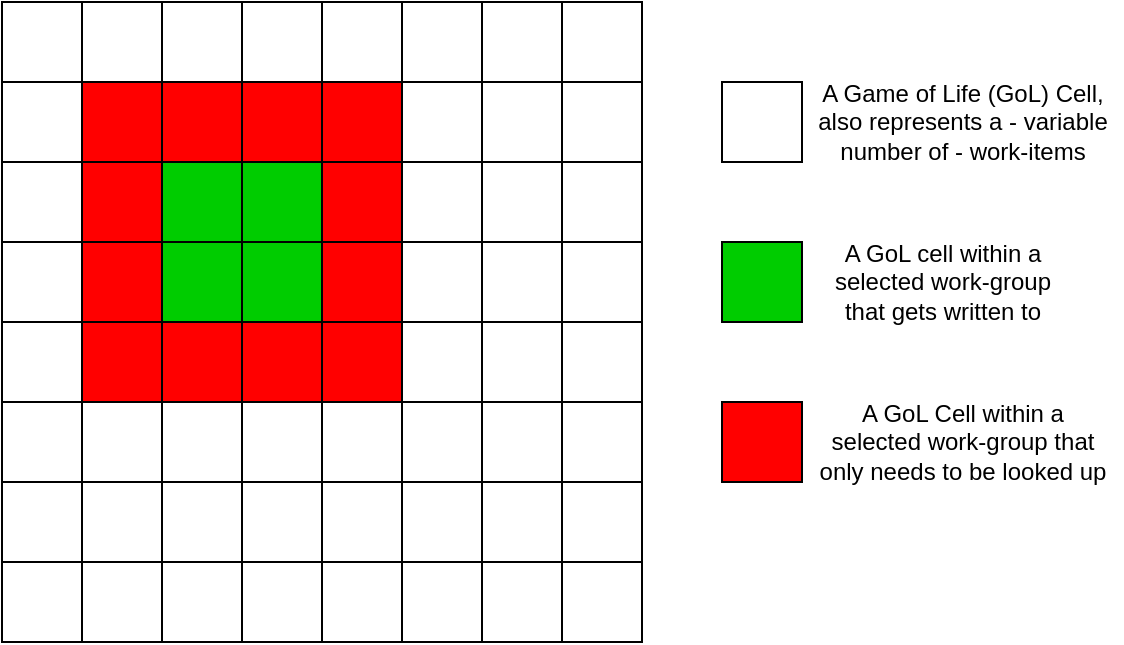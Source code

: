 <mxfile version="16.2.6" type="device"><diagram id="GDjIx8Ew1NalHU8ZQ4R0" name="Page-1"><mxGraphModel dx="369" dy="544" grid="1" gridSize="10" guides="1" tooltips="1" connect="1" arrows="1" fold="1" page="1" pageScale="1" pageWidth="850" pageHeight="1100" math="0" shadow="0"><root><mxCell id="0"/><mxCell id="1" parent="0"/><mxCell id="llrdeH2DzQqWeMRZzWyH-2" value="" style="swimlane;startSize=0;" vertex="1" parent="1"><mxGeometry x="200" y="360" width="320" height="320" as="geometry"/></mxCell><mxCell id="llrdeH2DzQqWeMRZzWyH-213" value="" style="whiteSpace=wrap;html=1;aspect=fixed;fillColor=#00CC00;gradientColor=none;" vertex="1" parent="llrdeH2DzQqWeMRZzWyH-2"><mxGeometry x="80" y="80" width="40" height="40" as="geometry"/></mxCell><mxCell id="llrdeH2DzQqWeMRZzWyH-214" value="" style="whiteSpace=wrap;html=1;aspect=fixed;fillColor=#00CC00;gradientColor=none;" vertex="1" parent="llrdeH2DzQqWeMRZzWyH-2"><mxGeometry x="120" y="80" width="40" height="40" as="geometry"/></mxCell><mxCell id="llrdeH2DzQqWeMRZzWyH-215" value="" style="whiteSpace=wrap;html=1;aspect=fixed;fillColor=#00CC00;gradientColor=none;" vertex="1" parent="llrdeH2DzQqWeMRZzWyH-2"><mxGeometry x="80" y="120" width="40" height="40" as="geometry"/></mxCell><mxCell id="llrdeH2DzQqWeMRZzWyH-216" value="" style="whiteSpace=wrap;html=1;aspect=fixed;fillColor=#00CC00;gradientColor=none;" vertex="1" parent="llrdeH2DzQqWeMRZzWyH-2"><mxGeometry x="120" y="120" width="40" height="40" as="geometry"/></mxCell><mxCell id="llrdeH2DzQqWeMRZzWyH-219" value="" style="whiteSpace=wrap;html=1;aspect=fixed;fillColor=#FF0000;gradientColor=none;" vertex="1" parent="llrdeH2DzQqWeMRZzWyH-2"><mxGeometry x="40" y="40" width="40" height="40" as="geometry"/></mxCell><mxCell id="llrdeH2DzQqWeMRZzWyH-220" value="" style="whiteSpace=wrap;html=1;aspect=fixed;fillColor=#FF0000;gradientColor=none;" vertex="1" parent="llrdeH2DzQqWeMRZzWyH-2"><mxGeometry x="80" y="40" width="40" height="40" as="geometry"/></mxCell><mxCell id="llrdeH2DzQqWeMRZzWyH-221" value="" style="whiteSpace=wrap;html=1;aspect=fixed;fillColor=#FF0000;gradientColor=none;" vertex="1" parent="llrdeH2DzQqWeMRZzWyH-2"><mxGeometry x="120" y="40" width="40" height="40" as="geometry"/></mxCell><mxCell id="llrdeH2DzQqWeMRZzWyH-222" value="" style="whiteSpace=wrap;html=1;aspect=fixed;fillColor=#FF0000;gradientColor=none;" vertex="1" parent="llrdeH2DzQqWeMRZzWyH-2"><mxGeometry x="160" y="40" width="40" height="40" as="geometry"/></mxCell><mxCell id="llrdeH2DzQqWeMRZzWyH-223" value="" style="whiteSpace=wrap;html=1;aspect=fixed;fillColor=#FF0000;gradientColor=none;" vertex="1" parent="llrdeH2DzQqWeMRZzWyH-2"><mxGeometry x="160" y="80" width="40" height="40" as="geometry"/></mxCell><mxCell id="llrdeH2DzQqWeMRZzWyH-224" value="" style="whiteSpace=wrap;html=1;aspect=fixed;fillColor=#FF0000;gradientColor=none;" vertex="1" parent="llrdeH2DzQqWeMRZzWyH-2"><mxGeometry x="160" y="120" width="40" height="40" as="geometry"/></mxCell><mxCell id="llrdeH2DzQqWeMRZzWyH-225" value="" style="whiteSpace=wrap;html=1;aspect=fixed;fillColor=#FF0000;gradientColor=none;" vertex="1" parent="llrdeH2DzQqWeMRZzWyH-2"><mxGeometry x="40" y="80" width="40" height="40" as="geometry"/></mxCell><mxCell id="llrdeH2DzQqWeMRZzWyH-226" value="" style="whiteSpace=wrap;html=1;aspect=fixed;fillColor=#FF0000;gradientColor=none;" vertex="1" parent="llrdeH2DzQqWeMRZzWyH-2"><mxGeometry x="40" y="120" width="40" height="40" as="geometry"/></mxCell><mxCell id="llrdeH2DzQqWeMRZzWyH-227" value="" style="whiteSpace=wrap;html=1;aspect=fixed;fillColor=#FF0000;gradientColor=none;" vertex="1" parent="llrdeH2DzQqWeMRZzWyH-2"><mxGeometry x="40" y="160" width="40" height="40" as="geometry"/></mxCell><mxCell id="llrdeH2DzQqWeMRZzWyH-228" value="" style="whiteSpace=wrap;html=1;aspect=fixed;fillColor=#FF0000;gradientColor=none;" vertex="1" parent="llrdeH2DzQqWeMRZzWyH-2"><mxGeometry x="80" y="160" width="40" height="40" as="geometry"/></mxCell><mxCell id="llrdeH2DzQqWeMRZzWyH-229" value="" style="whiteSpace=wrap;html=1;aspect=fixed;fillColor=#FF0000;gradientColor=none;" vertex="1" parent="llrdeH2DzQqWeMRZzWyH-2"><mxGeometry x="120" y="160" width="40" height="40" as="geometry"/></mxCell><mxCell id="llrdeH2DzQqWeMRZzWyH-230" value="" style="whiteSpace=wrap;html=1;aspect=fixed;fillColor=#FF0000;gradientColor=none;" vertex="1" parent="llrdeH2DzQqWeMRZzWyH-2"><mxGeometry x="160" y="160" width="40" height="40" as="geometry"/></mxCell><mxCell id="llrdeH2DzQqWeMRZzWyH-231" value="" style="whiteSpace=wrap;html=1;aspect=fixed;fillColor=#FFFFFF;gradientColor=none;" vertex="1" parent="llrdeH2DzQqWeMRZzWyH-2"><mxGeometry y="200" width="40" height="40" as="geometry"/></mxCell><mxCell id="llrdeH2DzQqWeMRZzWyH-232" value="" style="whiteSpace=wrap;html=1;aspect=fixed;fillColor=#FFFFFF;gradientColor=none;" vertex="1" parent="llrdeH2DzQqWeMRZzWyH-2"><mxGeometry x="40" y="200" width="40" height="40" as="geometry"/></mxCell><mxCell id="llrdeH2DzQqWeMRZzWyH-233" value="" style="whiteSpace=wrap;html=1;aspect=fixed;fillColor=#FFFFFF;gradientColor=none;" vertex="1" parent="llrdeH2DzQqWeMRZzWyH-2"><mxGeometry x="80" y="200" width="40" height="40" as="geometry"/></mxCell><mxCell id="llrdeH2DzQqWeMRZzWyH-234" value="" style="whiteSpace=wrap;html=1;aspect=fixed;fillColor=#FFFFFF;gradientColor=none;" vertex="1" parent="llrdeH2DzQqWeMRZzWyH-2"><mxGeometry x="120" y="200" width="40" height="40" as="geometry"/></mxCell><mxCell id="llrdeH2DzQqWeMRZzWyH-239" value="" style="whiteSpace=wrap;html=1;aspect=fixed;fillColor=#FFFFFF;gradientColor=none;" vertex="1" parent="llrdeH2DzQqWeMRZzWyH-2"><mxGeometry y="240" width="40" height="40" as="geometry"/></mxCell><mxCell id="llrdeH2DzQqWeMRZzWyH-240" value="" style="whiteSpace=wrap;html=1;aspect=fixed;fillColor=#FFFFFF;gradientColor=none;" vertex="1" parent="llrdeH2DzQqWeMRZzWyH-2"><mxGeometry x="40" y="240" width="40" height="40" as="geometry"/></mxCell><mxCell id="llrdeH2DzQqWeMRZzWyH-241" value="" style="whiteSpace=wrap;html=1;aspect=fixed;fillColor=#FFFFFF;gradientColor=none;" vertex="1" parent="llrdeH2DzQqWeMRZzWyH-2"><mxGeometry x="80" y="240" width="40" height="40" as="geometry"/></mxCell><mxCell id="llrdeH2DzQqWeMRZzWyH-242" value="" style="whiteSpace=wrap;html=1;aspect=fixed;fillColor=#FFFFFF;gradientColor=none;" vertex="1" parent="llrdeH2DzQqWeMRZzWyH-2"><mxGeometry x="120" y="240" width="40" height="40" as="geometry"/></mxCell><mxCell id="llrdeH2DzQqWeMRZzWyH-243" value="" style="whiteSpace=wrap;html=1;aspect=fixed;fillColor=#FFFFFF;gradientColor=none;" vertex="1" parent="llrdeH2DzQqWeMRZzWyH-2"><mxGeometry x="160" y="240" width="40" height="40" as="geometry"/></mxCell><mxCell id="llrdeH2DzQqWeMRZzWyH-244" value="" style="whiteSpace=wrap;html=1;aspect=fixed;fillColor=#FFFFFF;gradientColor=none;" vertex="1" parent="llrdeH2DzQqWeMRZzWyH-2"><mxGeometry x="200" y="240" width="40" height="40" as="geometry"/></mxCell><mxCell id="llrdeH2DzQqWeMRZzWyH-245" value="" style="whiteSpace=wrap;html=1;aspect=fixed;fillColor=#FFFFFF;gradientColor=none;" vertex="1" parent="llrdeH2DzQqWeMRZzWyH-2"><mxGeometry x="240" y="240" width="40" height="40" as="geometry"/></mxCell><mxCell id="llrdeH2DzQqWeMRZzWyH-246" value="" style="whiteSpace=wrap;html=1;aspect=fixed;fillColor=#FFFFFF;gradientColor=none;" vertex="1" parent="llrdeH2DzQqWeMRZzWyH-2"><mxGeometry x="280" y="240" width="40" height="40" as="geometry"/></mxCell><mxCell id="llrdeH2DzQqWeMRZzWyH-247" value="" style="whiteSpace=wrap;html=1;aspect=fixed;fillColor=#FFFFFF;gradientColor=none;" vertex="1" parent="llrdeH2DzQqWeMRZzWyH-2"><mxGeometry y="280" width="40" height="40" as="geometry"/></mxCell><mxCell id="llrdeH2DzQqWeMRZzWyH-248" value="" style="whiteSpace=wrap;html=1;aspect=fixed;fillColor=#FFFFFF;gradientColor=none;" vertex="1" parent="llrdeH2DzQqWeMRZzWyH-2"><mxGeometry x="40" y="280" width="40" height="40" as="geometry"/></mxCell><mxCell id="llrdeH2DzQqWeMRZzWyH-249" value="" style="whiteSpace=wrap;html=1;aspect=fixed;fillColor=#FFFFFF;gradientColor=none;" vertex="1" parent="llrdeH2DzQqWeMRZzWyH-2"><mxGeometry x="80" y="280" width="40" height="40" as="geometry"/></mxCell><mxCell id="llrdeH2DzQqWeMRZzWyH-250" value="" style="whiteSpace=wrap;html=1;aspect=fixed;fillColor=#FFFFFF;gradientColor=none;" vertex="1" parent="llrdeH2DzQqWeMRZzWyH-2"><mxGeometry x="120" y="280" width="40" height="40" as="geometry"/></mxCell><mxCell id="llrdeH2DzQqWeMRZzWyH-251" value="" style="whiteSpace=wrap;html=1;aspect=fixed;fillColor=#FFFFFF;gradientColor=none;" vertex="1" parent="llrdeH2DzQqWeMRZzWyH-2"><mxGeometry x="160" y="280" width="40" height="40" as="geometry"/></mxCell><mxCell id="llrdeH2DzQqWeMRZzWyH-252" value="" style="whiteSpace=wrap;html=1;aspect=fixed;fillColor=#FFFFFF;gradientColor=none;" vertex="1" parent="llrdeH2DzQqWeMRZzWyH-2"><mxGeometry x="200" y="280" width="40" height="40" as="geometry"/></mxCell><mxCell id="llrdeH2DzQqWeMRZzWyH-253" value="" style="whiteSpace=wrap;html=1;aspect=fixed;fillColor=#FFFFFF;gradientColor=none;" vertex="1" parent="llrdeH2DzQqWeMRZzWyH-2"><mxGeometry x="240" y="280" width="40" height="40" as="geometry"/></mxCell><mxCell id="llrdeH2DzQqWeMRZzWyH-254" value="" style="whiteSpace=wrap;html=1;aspect=fixed;fillColor=#FFFFFF;gradientColor=none;" vertex="1" parent="llrdeH2DzQqWeMRZzWyH-2"><mxGeometry x="280" y="280" width="40" height="40" as="geometry"/></mxCell><mxCell id="llrdeH2DzQqWeMRZzWyH-255" value="" style="whiteSpace=wrap;html=1;aspect=fixed;fillColor=#FFFFFF;gradientColor=none;" vertex="1" parent="llrdeH2DzQqWeMRZzWyH-2"><mxGeometry width="40" height="40" as="geometry"/></mxCell><mxCell id="llrdeH2DzQqWeMRZzWyH-256" value="" style="whiteSpace=wrap;html=1;aspect=fixed;fillColor=#FFFFFF;gradientColor=none;" vertex="1" parent="llrdeH2DzQqWeMRZzWyH-2"><mxGeometry x="40" width="40" height="40" as="geometry"/></mxCell><mxCell id="llrdeH2DzQqWeMRZzWyH-257" value="" style="whiteSpace=wrap;html=1;aspect=fixed;fillColor=#FFFFFF;gradientColor=none;" vertex="1" parent="llrdeH2DzQqWeMRZzWyH-2"><mxGeometry x="80" width="40" height="40" as="geometry"/></mxCell><mxCell id="llrdeH2DzQqWeMRZzWyH-258" value="" style="whiteSpace=wrap;html=1;aspect=fixed;fillColor=#FFFFFF;gradientColor=none;" vertex="1" parent="llrdeH2DzQqWeMRZzWyH-2"><mxGeometry x="120" width="40" height="40" as="geometry"/></mxCell><mxCell id="llrdeH2DzQqWeMRZzWyH-259" value="" style="whiteSpace=wrap;html=1;aspect=fixed;fillColor=#FFFFFF;gradientColor=none;" vertex="1" parent="llrdeH2DzQqWeMRZzWyH-2"><mxGeometry x="160" width="40" height="40" as="geometry"/></mxCell><mxCell id="llrdeH2DzQqWeMRZzWyH-260" value="" style="whiteSpace=wrap;html=1;aspect=fixed;fillColor=#FFFFFF;gradientColor=none;" vertex="1" parent="llrdeH2DzQqWeMRZzWyH-2"><mxGeometry x="200" width="40" height="40" as="geometry"/></mxCell><mxCell id="llrdeH2DzQqWeMRZzWyH-261" value="" style="whiteSpace=wrap;html=1;aspect=fixed;fillColor=#FFFFFF;gradientColor=none;" vertex="1" parent="llrdeH2DzQqWeMRZzWyH-2"><mxGeometry x="240" width="40" height="40" as="geometry"/></mxCell><mxCell id="llrdeH2DzQqWeMRZzWyH-262" value="" style="whiteSpace=wrap;html=1;aspect=fixed;fillColor=#FFFFFF;gradientColor=none;" vertex="1" parent="llrdeH2DzQqWeMRZzWyH-2"><mxGeometry x="280" width="40" height="40" as="geometry"/></mxCell><mxCell id="llrdeH2DzQqWeMRZzWyH-263" value="" style="whiteSpace=wrap;html=1;aspect=fixed;fillColor=#FFFFFF;gradientColor=none;" vertex="1" parent="llrdeH2DzQqWeMRZzWyH-2"><mxGeometry x="200" y="40" width="40" height="40" as="geometry"/></mxCell><mxCell id="llrdeH2DzQqWeMRZzWyH-264" value="" style="whiteSpace=wrap;html=1;aspect=fixed;fillColor=#FFFFFF;gradientColor=none;" vertex="1" parent="llrdeH2DzQqWeMRZzWyH-2"><mxGeometry x="240" y="40" width="40" height="40" as="geometry"/></mxCell><mxCell id="llrdeH2DzQqWeMRZzWyH-265" value="" style="whiteSpace=wrap;html=1;aspect=fixed;fillColor=#FFFFFF;gradientColor=none;" vertex="1" parent="llrdeH2DzQqWeMRZzWyH-2"><mxGeometry x="280" y="40" width="40" height="40" as="geometry"/></mxCell><mxCell id="llrdeH2DzQqWeMRZzWyH-266" value="" style="whiteSpace=wrap;html=1;aspect=fixed;fillColor=#FFFFFF;gradientColor=none;" vertex="1" parent="llrdeH2DzQqWeMRZzWyH-2"><mxGeometry x="200" y="80" width="40" height="40" as="geometry"/></mxCell><mxCell id="llrdeH2DzQqWeMRZzWyH-267" value="" style="whiteSpace=wrap;html=1;aspect=fixed;fillColor=#FFFFFF;gradientColor=none;" vertex="1" parent="llrdeH2DzQqWeMRZzWyH-2"><mxGeometry x="240" y="80" width="40" height="40" as="geometry"/></mxCell><mxCell id="llrdeH2DzQqWeMRZzWyH-268" value="" style="whiteSpace=wrap;html=1;aspect=fixed;fillColor=#FFFFFF;gradientColor=none;" vertex="1" parent="llrdeH2DzQqWeMRZzWyH-2"><mxGeometry x="280" y="80" width="40" height="40" as="geometry"/></mxCell><mxCell id="llrdeH2DzQqWeMRZzWyH-269" value="" style="whiteSpace=wrap;html=1;aspect=fixed;fillColor=#FFFFFF;gradientColor=none;" vertex="1" parent="llrdeH2DzQqWeMRZzWyH-2"><mxGeometry x="200" y="120" width="40" height="40" as="geometry"/></mxCell><mxCell id="llrdeH2DzQqWeMRZzWyH-270" value="" style="whiteSpace=wrap;html=1;aspect=fixed;fillColor=#FFFFFF;gradientColor=none;" vertex="1" parent="llrdeH2DzQqWeMRZzWyH-2"><mxGeometry x="240" y="120" width="40" height="40" as="geometry"/></mxCell><mxCell id="llrdeH2DzQqWeMRZzWyH-271" value="" style="whiteSpace=wrap;html=1;aspect=fixed;fillColor=#FFFFFF;gradientColor=none;" vertex="1" parent="llrdeH2DzQqWeMRZzWyH-2"><mxGeometry x="280" y="120" width="40" height="40" as="geometry"/></mxCell><mxCell id="llrdeH2DzQqWeMRZzWyH-272" value="" style="whiteSpace=wrap;html=1;aspect=fixed;fillColor=#FFFFFF;gradientColor=none;" vertex="1" parent="llrdeH2DzQqWeMRZzWyH-2"><mxGeometry x="200" y="160" width="40" height="40" as="geometry"/></mxCell><mxCell id="llrdeH2DzQqWeMRZzWyH-273" value="" style="whiteSpace=wrap;html=1;aspect=fixed;fillColor=#FFFFFF;gradientColor=none;" vertex="1" parent="llrdeH2DzQqWeMRZzWyH-2"><mxGeometry x="240" y="160" width="40" height="40" as="geometry"/></mxCell><mxCell id="llrdeH2DzQqWeMRZzWyH-274" value="" style="whiteSpace=wrap;html=1;aspect=fixed;fillColor=#FFFFFF;gradientColor=none;" vertex="1" parent="llrdeH2DzQqWeMRZzWyH-2"><mxGeometry x="280" y="160" width="40" height="40" as="geometry"/></mxCell><mxCell id="llrdeH2DzQqWeMRZzWyH-275" value="" style="whiteSpace=wrap;html=1;aspect=fixed;fillColor=#FFFFFF;gradientColor=none;" vertex="1" parent="llrdeH2DzQqWeMRZzWyH-2"><mxGeometry y="40" width="40" height="40" as="geometry"/></mxCell><mxCell id="llrdeH2DzQqWeMRZzWyH-276" value="" style="whiteSpace=wrap;html=1;aspect=fixed;fillColor=#FFFFFF;gradientColor=none;" vertex="1" parent="llrdeH2DzQqWeMRZzWyH-2"><mxGeometry y="80" width="40" height="40" as="geometry"/></mxCell><mxCell id="llrdeH2DzQqWeMRZzWyH-277" value="" style="whiteSpace=wrap;html=1;aspect=fixed;fillColor=#FFFFFF;gradientColor=none;" vertex="1" parent="llrdeH2DzQqWeMRZzWyH-2"><mxGeometry y="120" width="40" height="40" as="geometry"/></mxCell><mxCell id="llrdeH2DzQqWeMRZzWyH-278" value="" style="whiteSpace=wrap;html=1;aspect=fixed;fillColor=#FFFFFF;gradientColor=none;" vertex="1" parent="llrdeH2DzQqWeMRZzWyH-2"><mxGeometry y="160" width="40" height="40" as="geometry"/></mxCell><mxCell id="llrdeH2DzQqWeMRZzWyH-235" value="" style="whiteSpace=wrap;html=1;aspect=fixed;fillColor=#FFFFFF;gradientColor=none;" vertex="1" parent="1"><mxGeometry x="360" y="560" width="40" height="40" as="geometry"/></mxCell><mxCell id="llrdeH2DzQqWeMRZzWyH-236" value="" style="whiteSpace=wrap;html=1;aspect=fixed;fillColor=#FFFFFF;gradientColor=none;" vertex="1" parent="1"><mxGeometry x="400" y="560" width="40" height="40" as="geometry"/></mxCell><mxCell id="llrdeH2DzQqWeMRZzWyH-237" value="" style="whiteSpace=wrap;html=1;aspect=fixed;fillColor=#FFFFFF;gradientColor=none;" vertex="1" parent="1"><mxGeometry x="440" y="560" width="40" height="40" as="geometry"/></mxCell><mxCell id="llrdeH2DzQqWeMRZzWyH-238" value="" style="whiteSpace=wrap;html=1;aspect=fixed;fillColor=#FFFFFF;gradientColor=none;" vertex="1" parent="1"><mxGeometry x="480" y="560" width="40" height="40" as="geometry"/></mxCell><mxCell id="llrdeH2DzQqWeMRZzWyH-279" value="" style="whiteSpace=wrap;html=1;aspect=fixed;fillColor=#FFFFFF;gradientColor=none;" vertex="1" parent="1"><mxGeometry x="560" y="400" width="40" height="40" as="geometry"/></mxCell><mxCell id="llrdeH2DzQqWeMRZzWyH-280" value="&lt;div&gt;A Game of Life (GoL) Cell, &lt;br&gt;&lt;/div&gt;&lt;div&gt;also represents a - variable &lt;br&gt;&lt;/div&gt;&lt;div&gt;number of - work-items&lt;/div&gt;" style="text;html=1;align=center;verticalAlign=middle;resizable=0;points=[];autosize=1;strokeColor=none;fillColor=none;" vertex="1" parent="1"><mxGeometry x="600" y="395" width="160" height="50" as="geometry"/></mxCell><mxCell id="llrdeH2DzQqWeMRZzWyH-281" value="" style="whiteSpace=wrap;html=1;aspect=fixed;fillColor=#00CC00;gradientColor=none;" vertex="1" parent="1"><mxGeometry x="560" y="480" width="40" height="40" as="geometry"/></mxCell><mxCell id="llrdeH2DzQqWeMRZzWyH-282" value="" style="whiteSpace=wrap;html=1;aspect=fixed;fillColor=#FF0000;gradientColor=none;" vertex="1" parent="1"><mxGeometry x="560" y="560" width="40" height="40" as="geometry"/></mxCell><mxCell id="llrdeH2DzQqWeMRZzWyH-285" value="&lt;div&gt;A GoL cell within a &lt;br&gt;&lt;/div&gt;&lt;div&gt;selected work-group &lt;br&gt;&lt;/div&gt;&lt;div&gt;that gets written to&lt;/div&gt;" style="text;html=1;align=center;verticalAlign=middle;resizable=0;points=[];autosize=1;strokeColor=none;fillColor=none;" vertex="1" parent="1"><mxGeometry x="610" y="475" width="120" height="50" as="geometry"/></mxCell><mxCell id="llrdeH2DzQqWeMRZzWyH-286" value="&lt;div&gt;A GoL Cell within a &lt;br&gt;&lt;/div&gt;&lt;div&gt;selected work-group that &lt;br&gt;&lt;/div&gt;&lt;div&gt;only needs to be looked up&lt;/div&gt;" style="text;html=1;align=center;verticalAlign=middle;resizable=0;points=[];autosize=1;strokeColor=none;fillColor=none;" vertex="1" parent="1"><mxGeometry x="600" y="555" width="160" height="50" as="geometry"/></mxCell></root></mxGraphModel></diagram></mxfile>